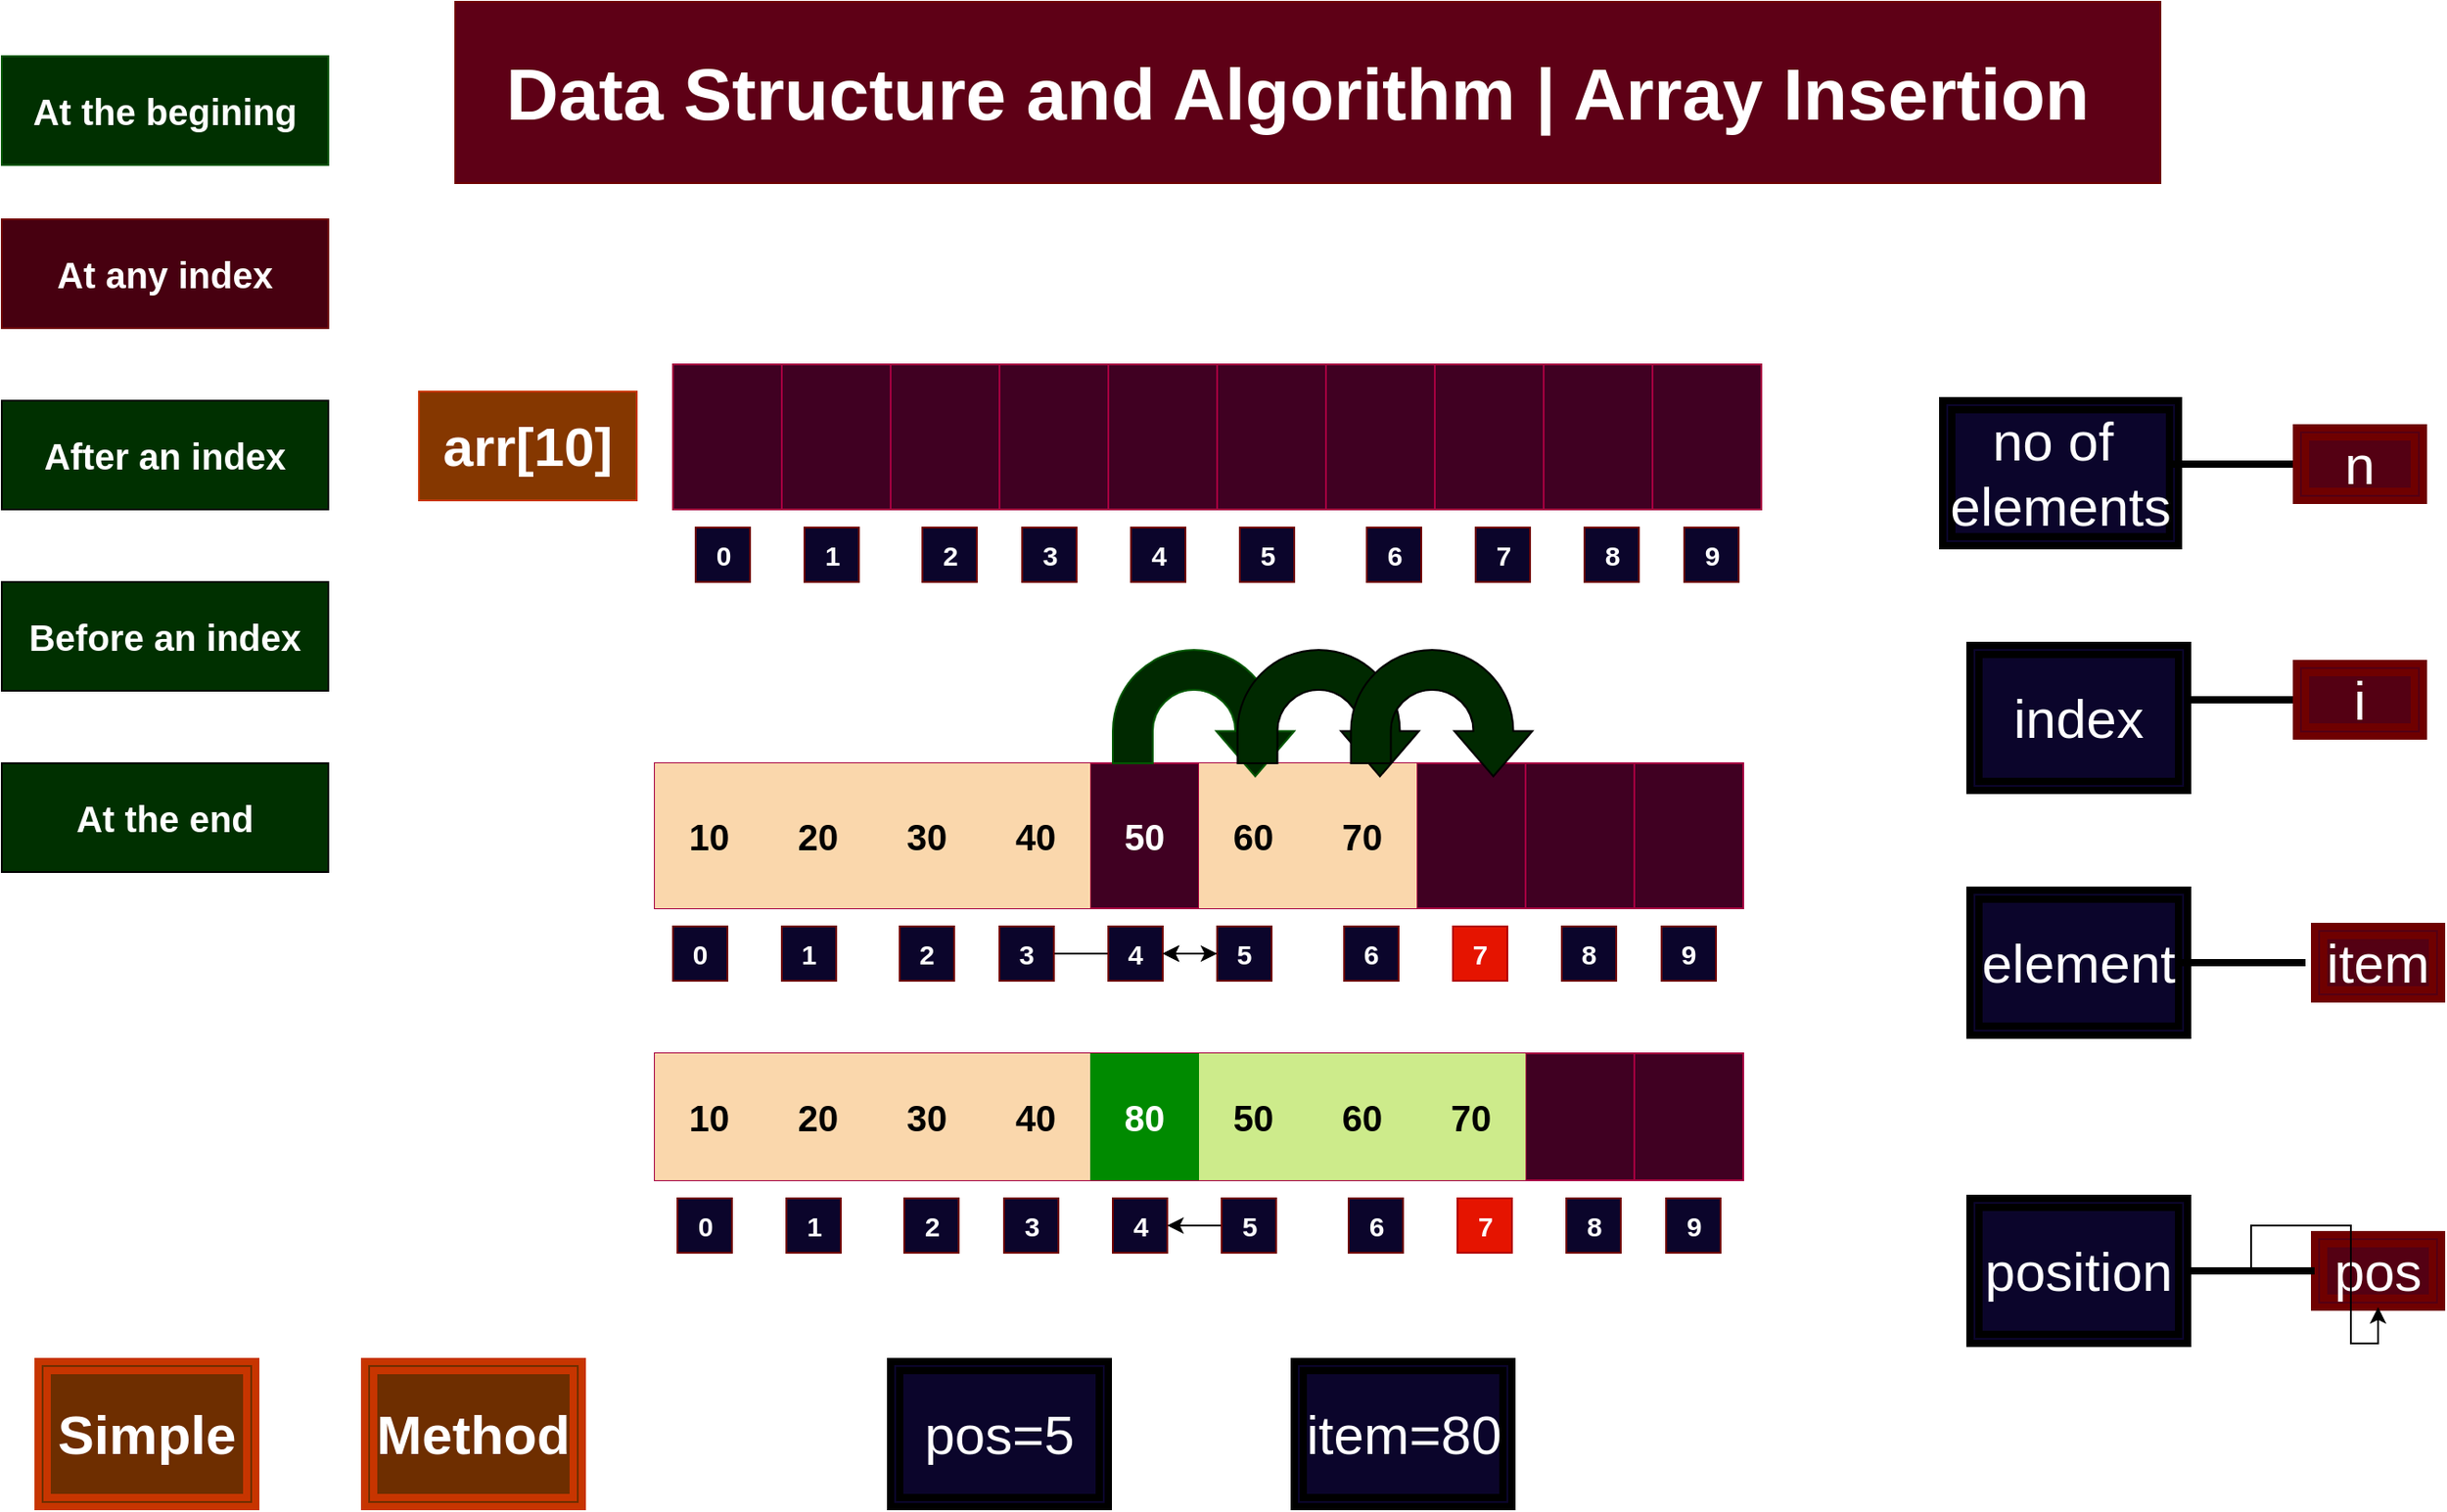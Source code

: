 <mxfile version="15.4.0" type="device"><diagram id="fEW0aYaoogDA2P5EWgq8" name="Page-1"><mxGraphModel dx="2326" dy="1733" grid="1" gridSize="10" guides="1" tooltips="1" connect="1" arrows="1" fold="1" page="1" pageScale="1" pageWidth="850" pageHeight="1100" math="0" shadow="0"><root><mxCell id="0"/><mxCell id="1" parent="0"/><mxCell id="r_oZzRikkNeSPSxR0DLN-1" value="&lt;font style=&quot;font-size: 40px&quot;&gt;Data Structure and Algorithm | Array Insertion&amp;nbsp;&lt;/font&gt;" style="rounded=0;whiteSpace=wrap;html=1;fillColor=#5E0016;strokeColor=#6F0000;fontColor=#ffffff;fontSize=30;fontStyle=1" parent="1" vertex="1"><mxGeometry x="230" y="-90" width="940" height="100" as="geometry"/></mxCell><mxCell id="r_oZzRikkNeSPSxR0DLN-3" value="At the begining" style="rounded=0;whiteSpace=wrap;html=1;fontSize=20;fillColor=#003000;fontColor=#ffffff;fontStyle=1;strokeColor=#005700;" parent="1" vertex="1"><mxGeometry x="-20" y="-60" width="180" height="60" as="geometry"/></mxCell><mxCell id="r_oZzRikkNeSPSxR0DLN-5" value="At any index" style="rounded=0;whiteSpace=wrap;html=1;fontSize=20;fillColor=#470010;fontColor=#ffffff;fontStyle=1;strokeColor=#6F0000;" parent="1" vertex="1"><mxGeometry x="-20" y="30" width="180" height="60" as="geometry"/></mxCell><mxCell id="r_oZzRikkNeSPSxR0DLN-8" value="" style="shape=table;startSize=0;container=1;collapsible=0;childLayout=tableLayout;fontSize=20;fontColor=#ffffff;fillColor=#400022;strokeColor=#A50040;" parent="1" vertex="1"><mxGeometry x="340" y="330" width="600" height="80" as="geometry"/></mxCell><mxCell id="r_oZzRikkNeSPSxR0DLN-9" value="" style="shape=partialRectangle;collapsible=0;dropTarget=0;pointerEvents=0;fillColor=none;top=0;left=0;bottom=0;right=0;points=[[0,0.5],[1,0.5]];portConstraint=eastwest;fontSize=20;fontColor=#FFFFFF;" parent="r_oZzRikkNeSPSxR0DLN-8" vertex="1"><mxGeometry width="600" height="80" as="geometry"/></mxCell><mxCell id="r_oZzRikkNeSPSxR0DLN-10" value="10" style="shape=partialRectangle;html=1;whiteSpace=wrap;connectable=0;overflow=hidden;fillColor=#fad7ac;top=0;left=0;bottom=0;right=0;pointerEvents=1;fontSize=20;fontStyle=1;strokeColor=#b46504;" parent="r_oZzRikkNeSPSxR0DLN-9" vertex="1"><mxGeometry width="60" height="80" as="geometry"><mxRectangle width="60" height="80" as="alternateBounds"/></mxGeometry></mxCell><mxCell id="r_oZzRikkNeSPSxR0DLN-11" value="20" style="shape=partialRectangle;html=1;whiteSpace=wrap;connectable=0;overflow=hidden;fillColor=#fad7ac;top=0;left=0;bottom=0;right=0;pointerEvents=1;fontSize=20;fontStyle=1;strokeColor=#b46504;" parent="r_oZzRikkNeSPSxR0DLN-9" vertex="1"><mxGeometry x="60" width="60" height="80" as="geometry"><mxRectangle width="60" height="80" as="alternateBounds"/></mxGeometry></mxCell><mxCell id="r_oZzRikkNeSPSxR0DLN-12" value="30" style="shape=partialRectangle;html=1;whiteSpace=wrap;connectable=0;overflow=hidden;fillColor=#fad7ac;top=0;left=0;bottom=0;right=0;pointerEvents=1;fontSize=20;fontStyle=1;strokeColor=#b46504;" parent="r_oZzRikkNeSPSxR0DLN-9" vertex="1"><mxGeometry x="120" width="60" height="80" as="geometry"><mxRectangle width="60" height="80" as="alternateBounds"/></mxGeometry></mxCell><mxCell id="r_oZzRikkNeSPSxR0DLN-13" value="40" style="shape=partialRectangle;html=1;whiteSpace=wrap;connectable=0;overflow=hidden;fillColor=#fad7ac;top=0;left=0;bottom=0;right=0;pointerEvents=1;fontSize=20;fontStyle=1;strokeColor=#b46504;" parent="r_oZzRikkNeSPSxR0DLN-9" vertex="1"><mxGeometry x="180" width="60" height="80" as="geometry"><mxRectangle width="60" height="80" as="alternateBounds"/></mxGeometry></mxCell><mxCell id="r_oZzRikkNeSPSxR0DLN-14" value="50" style="shape=partialRectangle;html=1;whiteSpace=wrap;connectable=0;overflow=hidden;fillColor=none;top=0;left=0;bottom=0;right=0;pointerEvents=1;fontSize=20;fontColor=#FFFFFF;fontStyle=1" parent="r_oZzRikkNeSPSxR0DLN-9" vertex="1"><mxGeometry x="240" width="60" height="80" as="geometry"><mxRectangle width="60" height="80" as="alternateBounds"/></mxGeometry></mxCell><mxCell id="r_oZzRikkNeSPSxR0DLN-15" value="60" style="shape=partialRectangle;html=1;whiteSpace=wrap;connectable=0;overflow=hidden;fillColor=#fad7ac;top=0;left=0;bottom=0;right=0;pointerEvents=1;fontSize=20;fontStyle=1;strokeColor=#b46504;" parent="r_oZzRikkNeSPSxR0DLN-9" vertex="1"><mxGeometry x="300" width="60" height="80" as="geometry"><mxRectangle width="60" height="80" as="alternateBounds"/></mxGeometry></mxCell><mxCell id="r_oZzRikkNeSPSxR0DLN-16" value="70" style="shape=partialRectangle;html=1;whiteSpace=wrap;connectable=0;overflow=hidden;fillColor=#fad7ac;top=0;left=0;bottom=0;right=0;pointerEvents=1;fontSize=20;fontStyle=1;strokeColor=#b46504;" parent="r_oZzRikkNeSPSxR0DLN-9" vertex="1"><mxGeometry x="360" width="60" height="80" as="geometry"><mxRectangle width="60" height="80" as="alternateBounds"/></mxGeometry></mxCell><mxCell id="r_oZzRikkNeSPSxR0DLN-17" value="" style="shape=partialRectangle;html=1;whiteSpace=wrap;connectable=0;overflow=hidden;fillColor=none;top=0;left=0;bottom=0;right=0;pointerEvents=1;fontSize=20;fontColor=#FFFFFF;fontStyle=1" parent="r_oZzRikkNeSPSxR0DLN-9" vertex="1"><mxGeometry x="420" width="60" height="80" as="geometry"><mxRectangle width="60" height="80" as="alternateBounds"/></mxGeometry></mxCell><mxCell id="r_oZzRikkNeSPSxR0DLN-18" value="" style="shape=partialRectangle;html=1;whiteSpace=wrap;connectable=0;overflow=hidden;fillColor=none;top=0;left=0;bottom=0;right=0;pointerEvents=1;fontSize=20;fontColor=#FFFFFF;fontStyle=1" parent="r_oZzRikkNeSPSxR0DLN-9" vertex="1"><mxGeometry x="480" width="60" height="80" as="geometry"><mxRectangle width="60" height="80" as="alternateBounds"/></mxGeometry></mxCell><mxCell id="r_oZzRikkNeSPSxR0DLN-19" value="" style="shape=partialRectangle;html=1;whiteSpace=wrap;connectable=0;overflow=hidden;fillColor=none;top=0;left=0;bottom=0;right=0;pointerEvents=1;fontSize=20;fontColor=#FFFFFF;fontStyle=1" parent="r_oZzRikkNeSPSxR0DLN-9" vertex="1"><mxGeometry x="540" width="60" height="80" as="geometry"><mxRectangle width="60" height="80" as="alternateBounds"/></mxGeometry></mxCell><mxCell id="r_oZzRikkNeSPSxR0DLN-20" value="0" style="rounded=0;whiteSpace=wrap;html=1;fontSize=15;fontColor=#ffffff;fillColor=#0B052B;strokeColor=#6F0000;fontStyle=1" parent="1" vertex="1"><mxGeometry x="350" y="420" width="30" height="30" as="geometry"/></mxCell><mxCell id="r_oZzRikkNeSPSxR0DLN-21" value="1" style="rounded=0;whiteSpace=wrap;html=1;fontSize=15;fontColor=#ffffff;fillColor=#0B052B;strokeColor=#6F0000;fontStyle=1" parent="1" vertex="1"><mxGeometry x="410" y="420" width="30" height="30" as="geometry"/></mxCell><mxCell id="r_oZzRikkNeSPSxR0DLN-22" value="2" style="rounded=0;whiteSpace=wrap;html=1;fontSize=15;fontColor=#ffffff;fillColor=#0B052B;strokeColor=#6F0000;fontStyle=1" parent="1" vertex="1"><mxGeometry x="475" y="420" width="30" height="30" as="geometry"/></mxCell><mxCell id="cpJzgQ7UA6_Exln5xM9Y-68" value="" style="edgeStyle=orthogonalEdgeStyle;rounded=0;orthogonalLoop=1;jettySize=auto;html=1;fontSize=30;fontColor=#FFFFFF;" edge="1" parent="1" source="r_oZzRikkNeSPSxR0DLN-23" target="r_oZzRikkNeSPSxR0DLN-25"><mxGeometry relative="1" as="geometry"/></mxCell><mxCell id="r_oZzRikkNeSPSxR0DLN-23" value="3" style="rounded=0;whiteSpace=wrap;html=1;fontSize=15;fontColor=#ffffff;fillColor=#0B052B;strokeColor=#6F0000;fontStyle=1" parent="1" vertex="1"><mxGeometry x="530" y="420" width="30" height="30" as="geometry"/></mxCell><mxCell id="r_oZzRikkNeSPSxR0DLN-24" value="4" style="rounded=0;whiteSpace=wrap;html=1;fontSize=15;fontColor=#ffffff;fillColor=#0B052B;strokeColor=#6F0000;fontStyle=1" parent="1" vertex="1"><mxGeometry x="590" y="420" width="30" height="30" as="geometry"/></mxCell><mxCell id="cpJzgQ7UA6_Exln5xM9Y-69" value="" style="edgeStyle=orthogonalEdgeStyle;rounded=0;orthogonalLoop=1;jettySize=auto;html=1;fontSize=30;fontColor=#FFFFFF;" edge="1" parent="1" source="r_oZzRikkNeSPSxR0DLN-25" target="r_oZzRikkNeSPSxR0DLN-24"><mxGeometry relative="1" as="geometry"/></mxCell><mxCell id="cpJzgQ7UA6_Exln5xM9Y-70" value="" style="edgeStyle=orthogonalEdgeStyle;rounded=0;orthogonalLoop=1;jettySize=auto;html=1;fontSize=30;fontColor=#FFFFFF;" edge="1" parent="1" source="r_oZzRikkNeSPSxR0DLN-25" target="r_oZzRikkNeSPSxR0DLN-24"><mxGeometry relative="1" as="geometry"/></mxCell><mxCell id="r_oZzRikkNeSPSxR0DLN-25" value="5" style="rounded=0;whiteSpace=wrap;html=1;fontSize=15;fontColor=#ffffff;fillColor=#0B052B;strokeColor=#6F0000;fontStyle=1" parent="1" vertex="1"><mxGeometry x="650" y="420" width="30" height="30" as="geometry"/></mxCell><mxCell id="r_oZzRikkNeSPSxR0DLN-26" value="6" style="rounded=0;whiteSpace=wrap;html=1;fontSize=15;fontColor=#ffffff;fillColor=#0B052B;strokeColor=#6F0000;fontStyle=1" parent="1" vertex="1"><mxGeometry x="720" y="420" width="30" height="30" as="geometry"/></mxCell><mxCell id="r_oZzRikkNeSPSxR0DLN-27" value="7" style="rounded=0;whiteSpace=wrap;html=1;fontSize=15;fontColor=#ffffff;fillColor=#e51400;strokeColor=#B20000;fontStyle=1" parent="1" vertex="1"><mxGeometry x="780" y="420" width="30" height="30" as="geometry"/></mxCell><mxCell id="r_oZzRikkNeSPSxR0DLN-28" value="8" style="rounded=0;whiteSpace=wrap;html=1;fontSize=15;fontColor=#ffffff;fillColor=#0B052B;strokeColor=#6F0000;fontStyle=1" parent="1" vertex="1"><mxGeometry x="840" y="420" width="30" height="30" as="geometry"/></mxCell><mxCell id="r_oZzRikkNeSPSxR0DLN-29" value="9" style="rounded=0;whiteSpace=wrap;html=1;fontSize=15;fontColor=#ffffff;fillColor=#0B052B;strokeColor=#6F0000;fontStyle=1" parent="1" vertex="1"><mxGeometry x="895" y="420" width="30" height="30" as="geometry"/></mxCell><mxCell id="r_oZzRikkNeSPSxR0DLN-43" value="" style="shape=table;startSize=0;container=1;collapsible=0;childLayout=tableLayout;fontSize=20;fontColor=#ffffff;fillColor=#400022;strokeColor=#A50040;" parent="1" vertex="1"><mxGeometry x="340" y="490" width="600" height="70" as="geometry"/></mxCell><mxCell id="r_oZzRikkNeSPSxR0DLN-44" value="" style="shape=partialRectangle;collapsible=0;dropTarget=0;pointerEvents=0;fillColor=none;top=0;left=0;bottom=0;right=0;points=[[0,0.5],[1,0.5]];portConstraint=eastwest;fontSize=20;fontColor=#FFFFFF;" parent="r_oZzRikkNeSPSxR0DLN-43" vertex="1"><mxGeometry width="600" height="70" as="geometry"/></mxCell><mxCell id="r_oZzRikkNeSPSxR0DLN-45" value="10" style="shape=partialRectangle;html=1;whiteSpace=wrap;connectable=0;overflow=hidden;fillColor=#fad7ac;top=0;left=0;bottom=0;right=0;pointerEvents=1;fontSize=20;fontStyle=1;strokeColor=#b46504;" parent="r_oZzRikkNeSPSxR0DLN-44" vertex="1"><mxGeometry width="60" height="70" as="geometry"><mxRectangle width="60" height="70" as="alternateBounds"/></mxGeometry></mxCell><mxCell id="r_oZzRikkNeSPSxR0DLN-46" value="20" style="shape=partialRectangle;html=1;whiteSpace=wrap;connectable=0;overflow=hidden;fillColor=#fad7ac;top=0;left=0;bottom=0;right=0;pointerEvents=1;fontSize=20;fontStyle=1;strokeColor=#b46504;" parent="r_oZzRikkNeSPSxR0DLN-44" vertex="1"><mxGeometry x="60" width="60" height="70" as="geometry"><mxRectangle width="60" height="70" as="alternateBounds"/></mxGeometry></mxCell><mxCell id="r_oZzRikkNeSPSxR0DLN-47" value="30" style="shape=partialRectangle;html=1;whiteSpace=wrap;connectable=0;overflow=hidden;fillColor=#fad7ac;top=0;left=0;bottom=0;right=0;pointerEvents=1;fontSize=20;fontStyle=1;strokeColor=#b46504;" parent="r_oZzRikkNeSPSxR0DLN-44" vertex="1"><mxGeometry x="120" width="60" height="70" as="geometry"><mxRectangle width="60" height="70" as="alternateBounds"/></mxGeometry></mxCell><mxCell id="r_oZzRikkNeSPSxR0DLN-48" value="40" style="shape=partialRectangle;html=1;whiteSpace=wrap;connectable=0;overflow=hidden;fillColor=#fad7ac;top=0;left=0;bottom=0;right=0;pointerEvents=1;fontSize=20;fontStyle=1;strokeColor=#b46504;" parent="r_oZzRikkNeSPSxR0DLN-44" vertex="1"><mxGeometry x="180" width="60" height="70" as="geometry"><mxRectangle width="60" height="70" as="alternateBounds"/></mxGeometry></mxCell><mxCell id="r_oZzRikkNeSPSxR0DLN-49" value="80" style="shape=partialRectangle;html=1;whiteSpace=wrap;connectable=0;overflow=hidden;fillColor=#008a00;top=0;left=0;bottom=0;right=0;pointerEvents=1;fontSize=20;fontStyle=1;strokeColor=#005700;fontColor=#ffffff;" parent="r_oZzRikkNeSPSxR0DLN-44" vertex="1"><mxGeometry x="240" width="60" height="70" as="geometry"><mxRectangle width="60" height="70" as="alternateBounds"/></mxGeometry></mxCell><mxCell id="r_oZzRikkNeSPSxR0DLN-50" value="50" style="shape=partialRectangle;html=1;whiteSpace=wrap;connectable=0;overflow=hidden;fillColor=#cdeb8b;top=0;left=0;bottom=0;right=0;pointerEvents=1;fontSize=20;fontStyle=1;strokeColor=#36393d;" parent="r_oZzRikkNeSPSxR0DLN-44" vertex="1"><mxGeometry x="300" width="60" height="70" as="geometry"><mxRectangle width="60" height="70" as="alternateBounds"/></mxGeometry></mxCell><mxCell id="r_oZzRikkNeSPSxR0DLN-51" value="60" style="shape=partialRectangle;html=1;whiteSpace=wrap;connectable=0;overflow=hidden;fillColor=#cdeb8b;top=0;left=0;bottom=0;right=0;pointerEvents=1;fontSize=20;fontStyle=1;strokeColor=#36393d;" parent="r_oZzRikkNeSPSxR0DLN-44" vertex="1"><mxGeometry x="360" width="60" height="70" as="geometry"><mxRectangle width="60" height="70" as="alternateBounds"/></mxGeometry></mxCell><mxCell id="r_oZzRikkNeSPSxR0DLN-52" value="70" style="shape=partialRectangle;html=1;whiteSpace=wrap;connectable=0;overflow=hidden;fillColor=#cdeb8b;top=0;left=0;bottom=0;right=0;pointerEvents=1;fontSize=20;fontStyle=1;strokeColor=#36393d;" parent="r_oZzRikkNeSPSxR0DLN-44" vertex="1"><mxGeometry x="420" width="60" height="70" as="geometry"><mxRectangle width="60" height="70" as="alternateBounds"/></mxGeometry></mxCell><mxCell id="r_oZzRikkNeSPSxR0DLN-53" value="" style="shape=partialRectangle;html=1;whiteSpace=wrap;connectable=0;overflow=hidden;fillColor=none;top=0;left=0;bottom=0;right=0;pointerEvents=1;fontSize=20;fontColor=#FFFFFF;fontStyle=1" parent="r_oZzRikkNeSPSxR0DLN-44" vertex="1"><mxGeometry x="480" width="60" height="70" as="geometry"><mxRectangle width="60" height="70" as="alternateBounds"/></mxGeometry></mxCell><mxCell id="r_oZzRikkNeSPSxR0DLN-54" value="" style="shape=partialRectangle;html=1;whiteSpace=wrap;connectable=0;overflow=hidden;fillColor=none;top=0;left=0;bottom=0;right=0;pointerEvents=1;fontSize=20;fontColor=#FFFFFF;fontStyle=1" parent="r_oZzRikkNeSPSxR0DLN-44" vertex="1"><mxGeometry x="540" width="60" height="70" as="geometry"><mxRectangle width="60" height="70" as="alternateBounds"/></mxGeometry></mxCell><mxCell id="r_oZzRikkNeSPSxR0DLN-55" value="0" style="rounded=0;whiteSpace=wrap;html=1;fontSize=15;fontColor=#ffffff;fillColor=#0B052B;strokeColor=#6F0000;fontStyle=1" parent="1" vertex="1"><mxGeometry x="352.5" y="570" width="30" height="30" as="geometry"/></mxCell><mxCell id="r_oZzRikkNeSPSxR0DLN-56" value="1" style="rounded=0;whiteSpace=wrap;html=1;fontSize=15;fontColor=#ffffff;fillColor=#0B052B;strokeColor=#6F0000;fontStyle=1" parent="1" vertex="1"><mxGeometry x="412.5" y="570" width="30" height="30" as="geometry"/></mxCell><mxCell id="r_oZzRikkNeSPSxR0DLN-57" value="2" style="rounded=0;whiteSpace=wrap;html=1;fontSize=15;fontColor=#ffffff;fillColor=#0B052B;strokeColor=#6F0000;fontStyle=1" parent="1" vertex="1"><mxGeometry x="477.5" y="570" width="30" height="30" as="geometry"/></mxCell><mxCell id="r_oZzRikkNeSPSxR0DLN-58" value="3" style="rounded=0;whiteSpace=wrap;html=1;fontSize=15;fontColor=#ffffff;fillColor=#0B052B;strokeColor=#6F0000;fontStyle=1" parent="1" vertex="1"><mxGeometry x="532.5" y="570" width="30" height="30" as="geometry"/></mxCell><mxCell id="r_oZzRikkNeSPSxR0DLN-59" value="4" style="rounded=0;whiteSpace=wrap;html=1;fontSize=15;fontColor=#ffffff;fillColor=#0B052B;strokeColor=#6F0000;fontStyle=1" parent="1" vertex="1"><mxGeometry x="592.5" y="570" width="30" height="30" as="geometry"/></mxCell><mxCell id="cpJzgQ7UA6_Exln5xM9Y-71" value="" style="edgeStyle=orthogonalEdgeStyle;rounded=0;orthogonalLoop=1;jettySize=auto;html=1;fontSize=30;fontColor=#FFFFFF;" edge="1" parent="1" source="r_oZzRikkNeSPSxR0DLN-60" target="r_oZzRikkNeSPSxR0DLN-59"><mxGeometry relative="1" as="geometry"/></mxCell><mxCell id="r_oZzRikkNeSPSxR0DLN-60" value="5" style="rounded=0;whiteSpace=wrap;html=1;fontSize=15;fontColor=#ffffff;fillColor=#0B052B;strokeColor=#6F0000;fontStyle=1" parent="1" vertex="1"><mxGeometry x="652.5" y="570" width="30" height="30" as="geometry"/></mxCell><mxCell id="r_oZzRikkNeSPSxR0DLN-61" value="6" style="rounded=0;whiteSpace=wrap;html=1;fontSize=15;fontColor=#ffffff;fillColor=#0B052B;strokeColor=#6F0000;fontStyle=1" parent="1" vertex="1"><mxGeometry x="722.5" y="570" width="30" height="30" as="geometry"/></mxCell><mxCell id="r_oZzRikkNeSPSxR0DLN-62" value="7" style="rounded=0;whiteSpace=wrap;html=1;fontSize=15;fontColor=#ffffff;fillColor=#e51400;strokeColor=#B20000;fontStyle=1" parent="1" vertex="1"><mxGeometry x="782.5" y="570" width="30" height="30" as="geometry"/></mxCell><mxCell id="r_oZzRikkNeSPSxR0DLN-63" value="8" style="rounded=0;whiteSpace=wrap;html=1;fontSize=15;fontColor=#ffffff;fillColor=#0B052B;strokeColor=#6F0000;fontStyle=1" parent="1" vertex="1"><mxGeometry x="842.5" y="570" width="30" height="30" as="geometry"/></mxCell><mxCell id="r_oZzRikkNeSPSxR0DLN-64" value="9" style="rounded=0;whiteSpace=wrap;html=1;fontSize=15;fontColor=#ffffff;fillColor=#0B052B;strokeColor=#6F0000;fontStyle=1" parent="1" vertex="1"><mxGeometry x="897.5" y="570" width="30" height="30" as="geometry"/></mxCell><mxCell id="r_oZzRikkNeSPSxR0DLN-68" value="&lt;font style=&quot;font-size: 30px&quot;&gt;position&lt;/font&gt;" style="shape=ext;double=1;rounded=0;whiteSpace=wrap;html=1;fontSize=15;fontColor=#FFFFFF;strokeWidth=4;fillColor=#0B052B;" parent="1" vertex="1"><mxGeometry x="1065" y="570" width="120" height="80" as="geometry"/></mxCell><mxCell id="r_oZzRikkNeSPSxR0DLN-72" value="&lt;font style=&quot;font-size: 30px&quot;&gt;index&lt;/font&gt;" style="shape=ext;double=1;rounded=0;whiteSpace=wrap;html=1;fontSize=15;fontColor=#FFFFFF;strokeWidth=4;fillColor=#0B052B;" parent="1" vertex="1"><mxGeometry x="1065" y="265" width="120" height="80" as="geometry"/></mxCell><mxCell id="r_oZzRikkNeSPSxR0DLN-73" value="" style="line;strokeWidth=4;html=1;perimeter=backbonePerimeter;points=[];outlineConnect=0;fontSize=15;fontColor=#FFFFFF;fillColor=#0B052B;" parent="1" vertex="1"><mxGeometry x="1185" y="290" width="70" height="10" as="geometry"/></mxCell><mxCell id="r_oZzRikkNeSPSxR0DLN-74" value="&lt;font style=&quot;font-size: 30px&quot;&gt;i&lt;/font&gt;" style="shape=ext;double=1;rounded=0;whiteSpace=wrap;html=1;fontSize=15;fontColor=#ffffff;strokeWidth=4;fillColor=#540013;strokeColor=#6F0000;" parent="1" vertex="1"><mxGeometry x="1245" y="275" width="70" height="40" as="geometry"/></mxCell><mxCell id="r_oZzRikkNeSPSxR0DLN-76" value="&lt;span style=&quot;font-size: 30px&quot;&gt;no of&amp;nbsp;&lt;br&gt;elements&lt;br&gt;&lt;/span&gt;" style="shape=ext;double=1;rounded=0;whiteSpace=wrap;html=1;fontSize=15;fontColor=#FFFFFF;strokeWidth=4;fillColor=#0B052B;" parent="1" vertex="1"><mxGeometry x="1050" y="130" width="130" height="80" as="geometry"/></mxCell><mxCell id="r_oZzRikkNeSPSxR0DLN-77" value="" style="line;strokeWidth=4;html=1;perimeter=backbonePerimeter;points=[];outlineConnect=0;fontSize=15;fontColor=#FFFFFF;fillColor=#0B052B;" parent="1" vertex="1"><mxGeometry x="1175" y="160" width="70" height="10" as="geometry"/></mxCell><mxCell id="r_oZzRikkNeSPSxR0DLN-78" value="&lt;span style=&quot;font-size: 30px&quot;&gt;n&lt;/span&gt;" style="shape=ext;double=1;rounded=0;whiteSpace=wrap;html=1;fontSize=15;fontColor=#ffffff;strokeWidth=4;fillColor=#540013;strokeColor=#6F0000;" parent="1" vertex="1"><mxGeometry x="1245" y="145" width="70" height="40" as="geometry"/></mxCell><mxCell id="r_oZzRikkNeSPSxR0DLN-81" value="" style="html=1;shadow=0;dashed=0;align=center;verticalAlign=middle;shape=mxgraph.arrows2.uTurnArrow;dy=11;arrowHead=43;dx2=25;fontSize=15;fontColor=#ffffff;strokeWidth=1;fillColor=#002900;rotation=90;strokeColor=#005700;" parent="1" vertex="1"><mxGeometry x="611.25" y="248.75" width="62.5" height="100" as="geometry"/></mxCell><mxCell id="r_oZzRikkNeSPSxR0DLN-82" value="" style="html=1;shadow=0;dashed=0;align=center;verticalAlign=middle;shape=mxgraph.arrows2.uTurnArrow;dy=11;arrowHead=43;dx2=25;fontSize=15;fontColor=#FFFFFF;strokeWidth=1;fillColor=#002900;rotation=90;" parent="1" vertex="1"><mxGeometry x="680" y="248.75" width="62.5" height="100" as="geometry"/></mxCell><mxCell id="r_oZzRikkNeSPSxR0DLN-83" value="" style="html=1;shadow=0;dashed=0;align=center;verticalAlign=middle;shape=mxgraph.arrows2.uTurnArrow;dy=11;arrowHead=43;dx2=25;fontSize=15;fontColor=#FFFFFF;strokeWidth=1;fillColor=#002900;rotation=90;" parent="1" vertex="1"><mxGeometry x="742.5" y="248.75" width="62.5" height="100" as="geometry"/></mxCell><mxCell id="r_oZzRikkNeSPSxR0DLN-84" value="&lt;font style=&quot;font-size: 30px&quot;&gt;element&lt;/font&gt;" style="shape=ext;double=1;rounded=0;whiteSpace=wrap;html=1;fontSize=15;fontColor=#FFFFFF;strokeWidth=4;fillColor=#0B052B;" parent="1" vertex="1"><mxGeometry x="1065" y="400" width="120" height="80" as="geometry"/></mxCell><mxCell id="r_oZzRikkNeSPSxR0DLN-85" value="" style="line;strokeWidth=4;html=1;perimeter=backbonePerimeter;points=[];outlineConnect=0;fontSize=15;fontColor=#FFFFFF;fillColor=#0B052B;" parent="1" vertex="1"><mxGeometry x="1180" y="435" width="70" height="10" as="geometry"/></mxCell><mxCell id="r_oZzRikkNeSPSxR0DLN-86" value="&lt;span style=&quot;font-size: 30px&quot;&gt;item&lt;/span&gt;" style="shape=ext;double=1;rounded=0;whiteSpace=wrap;html=1;fontSize=15;fontColor=#ffffff;strokeWidth=4;fillColor=#540013;strokeColor=#6F0000;" parent="1" vertex="1"><mxGeometry x="1255" y="420" width="70" height="40" as="geometry"/></mxCell><mxCell id="r_oZzRikkNeSPSxR0DLN-88" value="&lt;span style=&quot;font-size: 30px&quot;&gt;pos=5&lt;/span&gt;" style="shape=ext;double=1;rounded=0;whiteSpace=wrap;html=1;fontSize=15;fontColor=#FFFFFF;strokeWidth=4;fillColor=#0B052B;" parent="1" vertex="1"><mxGeometry x="470" y="660" width="120" height="80" as="geometry"/></mxCell><mxCell id="r_oZzRikkNeSPSxR0DLN-89" value="&lt;span style=&quot;font-size: 30px&quot;&gt;item=80&lt;/span&gt;" style="shape=ext;double=1;rounded=0;whiteSpace=wrap;html=1;fontSize=15;fontColor=#FFFFFF;strokeWidth=4;fillColor=#0B052B;" parent="1" vertex="1"><mxGeometry x="692.5" y="660" width="120" height="80" as="geometry"/></mxCell><mxCell id="cpJzgQ7UA6_Exln5xM9Y-1" value="" style="shape=table;startSize=0;container=1;collapsible=0;childLayout=tableLayout;fontSize=20;fontColor=#ffffff;fillColor=#400022;strokeColor=#A50040;" vertex="1" parent="1"><mxGeometry x="350" y="110" width="600" height="80" as="geometry"/></mxCell><mxCell id="cpJzgQ7UA6_Exln5xM9Y-2" value="" style="shape=partialRectangle;collapsible=0;dropTarget=0;pointerEvents=0;fillColor=none;top=0;left=0;bottom=0;right=0;points=[[0,0.5],[1,0.5]];portConstraint=eastwest;fontSize=20;fontColor=#FFFFFF;" vertex="1" parent="cpJzgQ7UA6_Exln5xM9Y-1"><mxGeometry width="600" height="80" as="geometry"/></mxCell><mxCell id="cpJzgQ7UA6_Exln5xM9Y-3" value="" style="shape=partialRectangle;html=1;whiteSpace=wrap;connectable=0;overflow=hidden;fillColor=none;top=0;left=0;bottom=0;right=0;pointerEvents=1;fontSize=20;fontColor=#FFFFFF;fontStyle=1" vertex="1" parent="cpJzgQ7UA6_Exln5xM9Y-2"><mxGeometry width="60" height="80" as="geometry"><mxRectangle width="60" height="80" as="alternateBounds"/></mxGeometry></mxCell><mxCell id="cpJzgQ7UA6_Exln5xM9Y-4" value="" style="shape=partialRectangle;html=1;whiteSpace=wrap;connectable=0;overflow=hidden;fillColor=none;top=0;left=0;bottom=0;right=0;pointerEvents=1;fontSize=20;fontColor=#FFFFFF;fontStyle=1" vertex="1" parent="cpJzgQ7UA6_Exln5xM9Y-2"><mxGeometry x="60" width="60" height="80" as="geometry"><mxRectangle width="60" height="80" as="alternateBounds"/></mxGeometry></mxCell><mxCell id="cpJzgQ7UA6_Exln5xM9Y-5" value="" style="shape=partialRectangle;html=1;whiteSpace=wrap;connectable=0;overflow=hidden;fillColor=none;top=0;left=0;bottom=0;right=0;pointerEvents=1;fontSize=20;fontColor=#FFFFFF;fontStyle=1" vertex="1" parent="cpJzgQ7UA6_Exln5xM9Y-2"><mxGeometry x="120" width="60" height="80" as="geometry"><mxRectangle width="60" height="80" as="alternateBounds"/></mxGeometry></mxCell><mxCell id="cpJzgQ7UA6_Exln5xM9Y-6" value="" style="shape=partialRectangle;html=1;whiteSpace=wrap;connectable=0;overflow=hidden;fillColor=none;top=0;left=0;bottom=0;right=0;pointerEvents=1;fontSize=20;fontColor=#FFFFFF;fontStyle=1" vertex="1" parent="cpJzgQ7UA6_Exln5xM9Y-2"><mxGeometry x="180" width="60" height="80" as="geometry"><mxRectangle width="60" height="80" as="alternateBounds"/></mxGeometry></mxCell><mxCell id="cpJzgQ7UA6_Exln5xM9Y-7" value="" style="shape=partialRectangle;html=1;whiteSpace=wrap;connectable=0;overflow=hidden;fillColor=none;top=0;left=0;bottom=0;right=0;pointerEvents=1;fontSize=20;fontColor=#FFFFFF;fontStyle=1" vertex="1" parent="cpJzgQ7UA6_Exln5xM9Y-2"><mxGeometry x="240" width="60" height="80" as="geometry"><mxRectangle width="60" height="80" as="alternateBounds"/></mxGeometry></mxCell><mxCell id="cpJzgQ7UA6_Exln5xM9Y-8" value="" style="shape=partialRectangle;html=1;whiteSpace=wrap;connectable=0;overflow=hidden;fillColor=none;top=0;left=0;bottom=0;right=0;pointerEvents=1;fontSize=20;fontColor=#FFFFFF;fontStyle=1" vertex="1" parent="cpJzgQ7UA6_Exln5xM9Y-2"><mxGeometry x="300" width="60" height="80" as="geometry"><mxRectangle width="60" height="80" as="alternateBounds"/></mxGeometry></mxCell><mxCell id="cpJzgQ7UA6_Exln5xM9Y-9" value="" style="shape=partialRectangle;html=1;whiteSpace=wrap;connectable=0;overflow=hidden;fillColor=none;top=0;left=0;bottom=0;right=0;pointerEvents=1;fontSize=20;fontColor=#FFFFFF;fontStyle=1" vertex="1" parent="cpJzgQ7UA6_Exln5xM9Y-2"><mxGeometry x="360" width="60" height="80" as="geometry"><mxRectangle width="60" height="80" as="alternateBounds"/></mxGeometry></mxCell><mxCell id="cpJzgQ7UA6_Exln5xM9Y-10" value="" style="shape=partialRectangle;html=1;whiteSpace=wrap;connectable=0;overflow=hidden;fillColor=none;top=0;left=0;bottom=0;right=0;pointerEvents=1;fontSize=20;fontColor=#FFFFFF;fontStyle=1" vertex="1" parent="cpJzgQ7UA6_Exln5xM9Y-2"><mxGeometry x="420" width="60" height="80" as="geometry"><mxRectangle width="60" height="80" as="alternateBounds"/></mxGeometry></mxCell><mxCell id="cpJzgQ7UA6_Exln5xM9Y-11" value="" style="shape=partialRectangle;html=1;whiteSpace=wrap;connectable=0;overflow=hidden;fillColor=none;top=0;left=0;bottom=0;right=0;pointerEvents=1;fontSize=20;fontColor=#FFFFFF;fontStyle=1" vertex="1" parent="cpJzgQ7UA6_Exln5xM9Y-2"><mxGeometry x="480" width="60" height="80" as="geometry"><mxRectangle width="60" height="80" as="alternateBounds"/></mxGeometry></mxCell><mxCell id="cpJzgQ7UA6_Exln5xM9Y-12" value="" style="shape=partialRectangle;html=1;whiteSpace=wrap;connectable=0;overflow=hidden;fillColor=none;top=0;left=0;bottom=0;right=0;pointerEvents=1;fontSize=20;fontColor=#FFFFFF;fontStyle=1" vertex="1" parent="cpJzgQ7UA6_Exln5xM9Y-2"><mxGeometry x="540" width="60" height="80" as="geometry"><mxRectangle width="60" height="80" as="alternateBounds"/></mxGeometry></mxCell><mxCell id="cpJzgQ7UA6_Exln5xM9Y-13" value="0" style="rounded=0;whiteSpace=wrap;html=1;fontSize=15;fontColor=#ffffff;fillColor=#0B052B;strokeColor=#6F0000;fontStyle=1" vertex="1" parent="1"><mxGeometry x="362.5" y="200" width="30" height="30" as="geometry"/></mxCell><mxCell id="cpJzgQ7UA6_Exln5xM9Y-14" value="1" style="rounded=0;whiteSpace=wrap;html=1;fontSize=15;fontColor=#ffffff;fillColor=#0B052B;strokeColor=#6F0000;fontStyle=1" vertex="1" parent="1"><mxGeometry x="422.5" y="200" width="30" height="30" as="geometry"/></mxCell><mxCell id="cpJzgQ7UA6_Exln5xM9Y-15" value="2" style="rounded=0;whiteSpace=wrap;html=1;fontSize=15;fontColor=#ffffff;fillColor=#0B052B;strokeColor=#6F0000;fontStyle=1" vertex="1" parent="1"><mxGeometry x="487.5" y="200" width="30" height="30" as="geometry"/></mxCell><mxCell id="cpJzgQ7UA6_Exln5xM9Y-16" value="3" style="rounded=0;whiteSpace=wrap;html=1;fontSize=15;fontColor=#ffffff;fillColor=#0B052B;strokeColor=#6F0000;fontStyle=1" vertex="1" parent="1"><mxGeometry x="542.5" y="200" width="30" height="30" as="geometry"/></mxCell><mxCell id="cpJzgQ7UA6_Exln5xM9Y-17" value="4" style="rounded=0;whiteSpace=wrap;html=1;fontSize=15;fontColor=#ffffff;fillColor=#0B052B;strokeColor=#6F0000;fontStyle=1" vertex="1" parent="1"><mxGeometry x="602.5" y="200" width="30" height="30" as="geometry"/></mxCell><mxCell id="cpJzgQ7UA6_Exln5xM9Y-18" value="5" style="rounded=0;whiteSpace=wrap;html=1;fontSize=15;fontColor=#ffffff;fillColor=#0B052B;strokeColor=#6F0000;fontStyle=1" vertex="1" parent="1"><mxGeometry x="662.5" y="200" width="30" height="30" as="geometry"/></mxCell><mxCell id="cpJzgQ7UA6_Exln5xM9Y-19" value="6" style="rounded=0;whiteSpace=wrap;html=1;fontSize=15;fontColor=#ffffff;fillColor=#0B052B;strokeColor=#6F0000;fontStyle=1" vertex="1" parent="1"><mxGeometry x="732.5" y="200" width="30" height="30" as="geometry"/></mxCell><mxCell id="cpJzgQ7UA6_Exln5xM9Y-20" value="7" style="rounded=0;whiteSpace=wrap;html=1;fontSize=15;fontColor=#ffffff;fillColor=#0B052B;strokeColor=#6F0000;fontStyle=1" vertex="1" parent="1"><mxGeometry x="792.5" y="200" width="30" height="30" as="geometry"/></mxCell><mxCell id="cpJzgQ7UA6_Exln5xM9Y-21" value="8" style="rounded=0;whiteSpace=wrap;html=1;fontSize=15;fontColor=#ffffff;fillColor=#0B052B;strokeColor=#6F0000;fontStyle=1" vertex="1" parent="1"><mxGeometry x="852.5" y="200" width="30" height="30" as="geometry"/></mxCell><mxCell id="cpJzgQ7UA6_Exln5xM9Y-22" value="9" style="rounded=0;whiteSpace=wrap;html=1;fontSize=15;fontColor=#ffffff;fillColor=#0B052B;strokeColor=#6F0000;fontStyle=1" vertex="1" parent="1"><mxGeometry x="907.5" y="200" width="30" height="30" as="geometry"/></mxCell><mxCell id="cpJzgQ7UA6_Exln5xM9Y-23" value="arr[10]" style="rounded=0;whiteSpace=wrap;html=1;fontSize=30;fillColor=#853700;fontColor=#FFFFFF;fontStyle=1;strokeColor=#C73500;" vertex="1" parent="1"><mxGeometry x="210" y="125" width="120" height="60" as="geometry"/></mxCell><mxCell id="cpJzgQ7UA6_Exln5xM9Y-24" value="At the end" style="rounded=0;whiteSpace=wrap;html=1;fontSize=20;fillColor=#003000;fontColor=#FFFFFF;fontStyle=1" vertex="1" parent="1"><mxGeometry x="-20" y="330" width="180" height="60" as="geometry"/></mxCell><mxCell id="cpJzgQ7UA6_Exln5xM9Y-25" value="Before an index" style="rounded=0;whiteSpace=wrap;html=1;fontSize=20;fillColor=#003000;fontColor=#FFFFFF;fontStyle=1" vertex="1" parent="1"><mxGeometry x="-20" y="230" width="180" height="60" as="geometry"/></mxCell><mxCell id="cpJzgQ7UA6_Exln5xM9Y-26" value="After an index" style="rounded=0;whiteSpace=wrap;html=1;fontSize=20;fillColor=#003000;fontColor=#FFFFFF;fontStyle=1" vertex="1" parent="1"><mxGeometry x="-20" y="130" width="180" height="60" as="geometry"/></mxCell><mxCell id="cpJzgQ7UA6_Exln5xM9Y-27" value="&lt;font style=&quot;font-size: 30px&quot;&gt;pos&lt;/font&gt;" style="shape=ext;double=1;rounded=0;whiteSpace=wrap;html=1;fontSize=15;fontColor=#ffffff;strokeWidth=4;fillColor=#540013;strokeColor=#6F0000;" vertex="1" parent="1"><mxGeometry x="1255" y="590" width="70" height="40" as="geometry"/></mxCell><mxCell id="cpJzgQ7UA6_Exln5xM9Y-72" value="" style="edgeStyle=orthogonalEdgeStyle;rounded=0;orthogonalLoop=1;jettySize=auto;html=1;fontSize=30;fontColor=#FFFFFF;" edge="1" parent="1" source="cpJzgQ7UA6_Exln5xM9Y-29" target="cpJzgQ7UA6_Exln5xM9Y-27"><mxGeometry relative="1" as="geometry"/></mxCell><mxCell id="cpJzgQ7UA6_Exln5xM9Y-29" value="" style="line;strokeWidth=4;html=1;perimeter=backbonePerimeter;points=[];outlineConnect=0;fontSize=15;fontColor=#FFFFFF;fillColor=#0B052B;" vertex="1" parent="1"><mxGeometry x="1185" y="605" width="70" height="10" as="geometry"/></mxCell><mxCell id="cpJzgQ7UA6_Exln5xM9Y-31" value="&lt;span style=&quot;font-size: 30px&quot;&gt;Simple&lt;/span&gt;" style="shape=ext;double=1;rounded=0;whiteSpace=wrap;html=1;fontSize=15;fontColor=#FFFFFF;strokeWidth=4;fillColor=#6E2E00;strokeColor=#C73500;fontStyle=1" vertex="1" parent="1"><mxGeometry y="660" width="120" height="80" as="geometry"/></mxCell><mxCell id="cpJzgQ7UA6_Exln5xM9Y-32" value="&lt;span style=&quot;font-size: 30px&quot;&gt;Method&lt;/span&gt;" style="shape=ext;double=1;rounded=0;whiteSpace=wrap;html=1;fontSize=15;fontColor=#FFFFFF;strokeWidth=4;fillColor=#6E2E00;strokeColor=#C73500;fontStyle=1" vertex="1" parent="1"><mxGeometry x="180" y="660" width="120" height="80" as="geometry"/></mxCell></root></mxGraphModel></diagram></mxfile>